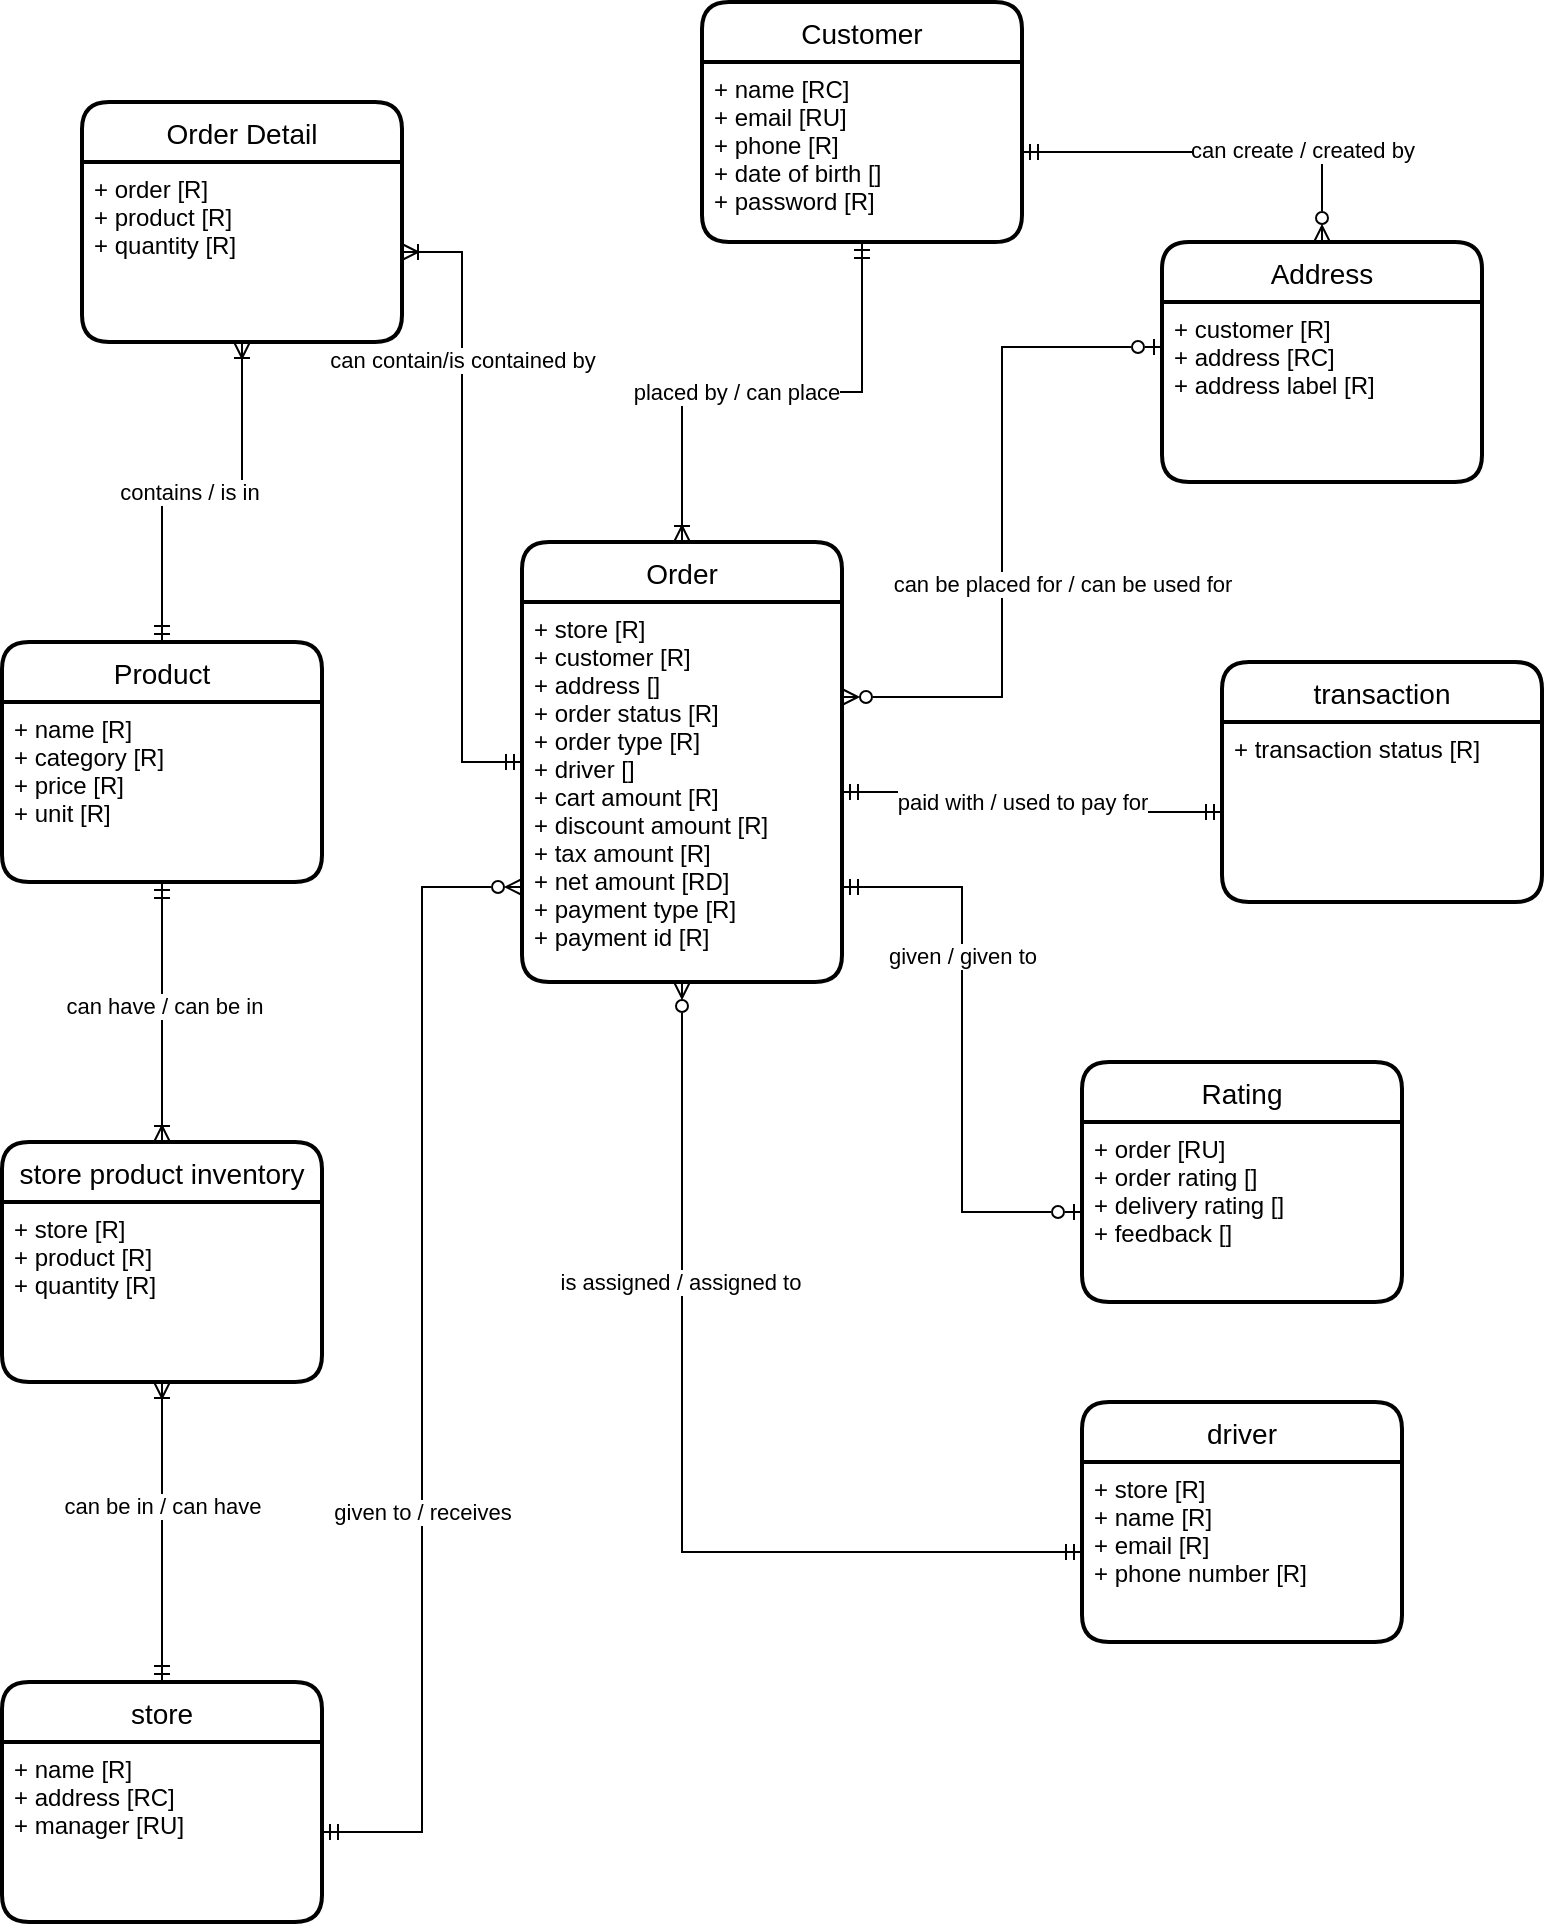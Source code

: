 <mxfile version="20.5.1" type="device"><diagram id="QnWgh-CoxAGfvFOK9yKD" name="Page-1"><mxGraphModel dx="901" dy="584" grid="1" gridSize="10" guides="1" tooltips="1" connect="1" arrows="1" fold="1" page="1" pageScale="1" pageWidth="850" pageHeight="1100" math="0" shadow="0"><root><mxCell id="0"/><mxCell id="1" parent="0"/><mxCell id="pFQYhQWqYADbL1v5RRKx-22" style="edgeStyle=orthogonalEdgeStyle;rounded=0;orthogonalLoop=1;jettySize=auto;html=1;entryX=1;entryY=0.5;entryDx=0;entryDy=0;endArrow=ERoneToMany;endFill=0;startArrow=ERmandOne;startFill=0;" edge="1" parent="1" source="pFQYhQWqYADbL1v5RRKx-1" target="pFQYhQWqYADbL1v5RRKx-4"><mxGeometry relative="1" as="geometry"/></mxCell><mxCell id="pFQYhQWqYADbL1v5RRKx-37" value="can contain/is contained by" style="edgeLabel;html=1;align=center;verticalAlign=middle;resizable=0;points=[];" vertex="1" connectable="0" parent="pFQYhQWqYADbL1v5RRKx-22"><mxGeometry x="0.467" relative="1" as="geometry"><mxPoint as="offset"/></mxGeometry></mxCell><mxCell id="pFQYhQWqYADbL1v5RRKx-1" value="Order" style="swimlane;childLayout=stackLayout;horizontal=1;startSize=30;horizontalStack=0;rounded=1;fontSize=14;fontStyle=0;strokeWidth=2;resizeParent=0;resizeLast=1;shadow=0;dashed=0;align=center;" vertex="1" parent="1"><mxGeometry x="320" y="310" width="160" height="220" as="geometry"/></mxCell><mxCell id="pFQYhQWqYADbL1v5RRKx-2" value="+ store [R]&#10;+ customer [R]&#10;+ address []&#10;+ order status [R]&#10;+ order type [R]&#10;+ driver []&#10;+ cart amount [R]&#10;+ discount amount [R]&#10;+ tax amount [R]&#10;+ net amount [RD]&#10;+ payment type [R]&#10;+ payment id [R]" style="align=left;strokeColor=none;fillColor=none;spacingLeft=4;fontSize=12;verticalAlign=top;resizable=0;rotatable=0;part=1;" vertex="1" parent="pFQYhQWqYADbL1v5RRKx-1"><mxGeometry y="30" width="160" height="190" as="geometry"/></mxCell><mxCell id="pFQYhQWqYADbL1v5RRKx-3" value="Order Detail" style="swimlane;childLayout=stackLayout;horizontal=1;startSize=30;horizontalStack=0;rounded=1;fontSize=14;fontStyle=0;strokeWidth=2;resizeParent=0;resizeLast=1;shadow=0;dashed=0;align=center;" vertex="1" parent="1"><mxGeometry x="100" y="90" width="160" height="120" as="geometry"/></mxCell><mxCell id="pFQYhQWqYADbL1v5RRKx-4" value="+ order [R]&#10;+ product [R]&#10;+ quantity [R]" style="align=left;strokeColor=none;fillColor=none;spacingLeft=4;fontSize=12;verticalAlign=top;resizable=0;rotatable=0;part=1;" vertex="1" parent="pFQYhQWqYADbL1v5RRKx-3"><mxGeometry y="30" width="160" height="90" as="geometry"/></mxCell><mxCell id="pFQYhQWqYADbL1v5RRKx-5" value="Customer" style="swimlane;childLayout=stackLayout;horizontal=1;startSize=30;horizontalStack=0;rounded=1;fontSize=14;fontStyle=0;strokeWidth=2;resizeParent=0;resizeLast=1;shadow=0;dashed=0;align=center;" vertex="1" parent="1"><mxGeometry x="410" y="40" width="160" height="120" as="geometry"/></mxCell><mxCell id="pFQYhQWqYADbL1v5RRKx-6" value="+ name [RC]&#10;+ email [RU]&#10;+ phone [R]&#10;+ date of birth []&#10;+ password [R]" style="align=left;strokeColor=none;fillColor=none;spacingLeft=4;fontSize=12;verticalAlign=top;resizable=0;rotatable=0;part=1;" vertex="1" parent="pFQYhQWqYADbL1v5RRKx-5"><mxGeometry y="30" width="160" height="90" as="geometry"/></mxCell><mxCell id="pFQYhQWqYADbL1v5RRKx-7" value="Address" style="swimlane;childLayout=stackLayout;horizontal=1;startSize=30;horizontalStack=0;rounded=1;fontSize=14;fontStyle=0;strokeWidth=2;resizeParent=0;resizeLast=1;shadow=0;dashed=0;align=center;" vertex="1" parent="1"><mxGeometry x="640" y="160" width="160" height="120" as="geometry"/></mxCell><mxCell id="pFQYhQWqYADbL1v5RRKx-8" value="+ customer [R]&#10;+ address [RC]&#10;+ address label [R]" style="align=left;strokeColor=none;fillColor=none;spacingLeft=4;fontSize=12;verticalAlign=top;resizable=0;rotatable=0;part=1;" vertex="1" parent="pFQYhQWqYADbL1v5RRKx-7"><mxGeometry y="30" width="160" height="90" as="geometry"/></mxCell><mxCell id="pFQYhQWqYADbL1v5RRKx-34" value="" style="edgeStyle=orthogonalEdgeStyle;rounded=0;orthogonalLoop=1;jettySize=auto;html=1;startArrow=ERoneToMany;startFill=0;endArrow=ERmandOne;endFill=0;entryX=0.5;entryY=0;entryDx=0;entryDy=0;exitX=0.5;exitY=1;exitDx=0;exitDy=0;" edge="1" parent="1" source="pFQYhQWqYADbL1v5RRKx-18" target="pFQYhQWqYADbL1v5RRKx-9"><mxGeometry relative="1" as="geometry"/></mxCell><mxCell id="pFQYhQWqYADbL1v5RRKx-45" value="can be in / can have" style="edgeLabel;html=1;align=center;verticalAlign=middle;resizable=0;points=[];" vertex="1" connectable="0" parent="pFQYhQWqYADbL1v5RRKx-34"><mxGeometry x="-0.173" relative="1" as="geometry"><mxPoint as="offset"/></mxGeometry></mxCell><mxCell id="pFQYhQWqYADbL1v5RRKx-9" value="store" style="swimlane;childLayout=stackLayout;horizontal=1;startSize=30;horizontalStack=0;rounded=1;fontSize=14;fontStyle=0;strokeWidth=2;resizeParent=0;resizeLast=1;shadow=0;dashed=0;align=center;" vertex="1" parent="1"><mxGeometry x="60" y="880" width="160" height="120" as="geometry"/></mxCell><mxCell id="pFQYhQWqYADbL1v5RRKx-10" value="+ name [R]&#10;+ address [RC]&#10;+ manager [RU]" style="align=left;strokeColor=none;fillColor=none;spacingLeft=4;fontSize=12;verticalAlign=top;resizable=0;rotatable=0;part=1;" vertex="1" parent="pFQYhQWqYADbL1v5RRKx-9"><mxGeometry y="30" width="160" height="90" as="geometry"/></mxCell><mxCell id="pFQYhQWqYADbL1v5RRKx-11" value="transaction" style="swimlane;childLayout=stackLayout;horizontal=1;startSize=30;horizontalStack=0;rounded=1;fontSize=14;fontStyle=0;strokeWidth=2;resizeParent=0;resizeLast=1;shadow=0;dashed=0;align=center;" vertex="1" parent="1"><mxGeometry x="670" y="370" width="160" height="120" as="geometry"/></mxCell><mxCell id="pFQYhQWqYADbL1v5RRKx-12" value="+ transaction status [R]" style="align=left;strokeColor=none;fillColor=none;spacingLeft=4;fontSize=12;verticalAlign=top;resizable=0;rotatable=0;part=1;" vertex="1" parent="pFQYhQWqYADbL1v5RRKx-11"><mxGeometry y="30" width="160" height="90" as="geometry"/></mxCell><mxCell id="pFQYhQWqYADbL1v5RRKx-13" value="Rating" style="swimlane;childLayout=stackLayout;horizontal=1;startSize=30;horizontalStack=0;rounded=1;fontSize=14;fontStyle=0;strokeWidth=2;resizeParent=0;resizeLast=1;shadow=0;dashed=0;align=center;" vertex="1" parent="1"><mxGeometry x="600" y="570" width="160" height="120" as="geometry"/></mxCell><mxCell id="pFQYhQWqYADbL1v5RRKx-14" value="+ order [RU]&#10;+ order rating []&#10;+ delivery rating []&#10;+ feedback []" style="align=left;strokeColor=none;fillColor=none;spacingLeft=4;fontSize=12;verticalAlign=top;resizable=0;rotatable=0;part=1;" vertex="1" parent="pFQYhQWqYADbL1v5RRKx-13"><mxGeometry y="30" width="160" height="90" as="geometry"/></mxCell><mxCell id="pFQYhQWqYADbL1v5RRKx-31" style="edgeStyle=orthogonalEdgeStyle;rounded=0;orthogonalLoop=1;jettySize=auto;html=1;entryX=0.5;entryY=1;entryDx=0;entryDy=0;startArrow=ERmandOne;startFill=0;endArrow=ERoneToMany;endFill=0;" edge="1" parent="1" source="pFQYhQWqYADbL1v5RRKx-15" target="pFQYhQWqYADbL1v5RRKx-4"><mxGeometry relative="1" as="geometry"/></mxCell><mxCell id="pFQYhQWqYADbL1v5RRKx-44" value="contains / is in&amp;nbsp;" style="edgeLabel;html=1;align=center;verticalAlign=middle;resizable=0;points=[];" vertex="1" connectable="0" parent="pFQYhQWqYADbL1v5RRKx-31"><mxGeometry x="-0.053" relative="1" as="geometry"><mxPoint as="offset"/></mxGeometry></mxCell><mxCell id="pFQYhQWqYADbL1v5RRKx-15" value="Product" style="swimlane;childLayout=stackLayout;horizontal=1;startSize=30;horizontalStack=0;rounded=1;fontSize=14;fontStyle=0;strokeWidth=2;resizeParent=0;resizeLast=1;shadow=0;dashed=0;align=center;" vertex="1" parent="1"><mxGeometry x="60" y="360" width="160" height="120" as="geometry"/></mxCell><mxCell id="pFQYhQWqYADbL1v5RRKx-16" value="+ name [R]&#10;+ category [R]&#10;+ price [R]&#10;+ unit [R]" style="align=left;strokeColor=none;fillColor=none;spacingLeft=4;fontSize=12;verticalAlign=top;resizable=0;rotatable=0;part=1;" vertex="1" parent="pFQYhQWqYADbL1v5RRKx-15"><mxGeometry y="30" width="160" height="90" as="geometry"/></mxCell><mxCell id="pFQYhQWqYADbL1v5RRKx-17" value="store product inventory" style="swimlane;childLayout=stackLayout;horizontal=1;startSize=30;horizontalStack=0;rounded=1;fontSize=14;fontStyle=0;strokeWidth=2;resizeParent=0;resizeLast=1;shadow=0;dashed=0;align=center;" vertex="1" parent="1"><mxGeometry x="60" y="610" width="160" height="120" as="geometry"/></mxCell><mxCell id="pFQYhQWqYADbL1v5RRKx-18" value="+ store [R]&#10;+ product [R]&#10;+ quantity [R]" style="align=left;strokeColor=none;fillColor=none;spacingLeft=4;fontSize=12;verticalAlign=top;resizable=0;rotatable=0;part=1;" vertex="1" parent="pFQYhQWqYADbL1v5RRKx-17"><mxGeometry y="30" width="160" height="90" as="geometry"/></mxCell><mxCell id="pFQYhQWqYADbL1v5RRKx-19" value="driver" style="swimlane;childLayout=stackLayout;horizontal=1;startSize=30;horizontalStack=0;rounded=1;fontSize=14;fontStyle=0;strokeWidth=2;resizeParent=0;resizeLast=1;shadow=0;dashed=0;align=center;" vertex="1" parent="1"><mxGeometry x="600" y="740" width="160" height="120" as="geometry"/></mxCell><mxCell id="pFQYhQWqYADbL1v5RRKx-20" value="+ store [R]&#10;+ name [R]&#10;+ email [R]&#10;+ phone number [R]" style="align=left;strokeColor=none;fillColor=none;spacingLeft=4;fontSize=12;verticalAlign=top;resizable=0;rotatable=0;part=1;" vertex="1" parent="pFQYhQWqYADbL1v5RRKx-19"><mxGeometry y="30" width="160" height="90" as="geometry"/></mxCell><mxCell id="pFQYhQWqYADbL1v5RRKx-24" style="edgeStyle=orthogonalEdgeStyle;rounded=0;orthogonalLoop=1;jettySize=auto;html=1;startArrow=ERmandOne;startFill=0;endArrow=ERoneToMany;endFill=0;" edge="1" parent="1" source="pFQYhQWqYADbL1v5RRKx-6" target="pFQYhQWqYADbL1v5RRKx-1"><mxGeometry relative="1" as="geometry"/></mxCell><mxCell id="pFQYhQWqYADbL1v5RRKx-38" value="placed by / can place&lt;br&gt;" style="edgeLabel;html=1;align=center;verticalAlign=middle;resizable=0;points=[];" vertex="1" connectable="0" parent="pFQYhQWqYADbL1v5RRKx-24"><mxGeometry x="0.15" relative="1" as="geometry"><mxPoint as="offset"/></mxGeometry></mxCell><mxCell id="pFQYhQWqYADbL1v5RRKx-25" style="edgeStyle=orthogonalEdgeStyle;rounded=0;orthogonalLoop=1;jettySize=auto;html=1;exitX=1;exitY=0.25;exitDx=0;exitDy=0;entryX=0;entryY=0.25;entryDx=0;entryDy=0;startArrow=ERzeroToMany;startFill=0;endArrow=ERzeroToOne;endFill=0;" edge="1" parent="1" source="pFQYhQWqYADbL1v5RRKx-2" target="pFQYhQWqYADbL1v5RRKx-8"><mxGeometry relative="1" as="geometry"/></mxCell><mxCell id="pFQYhQWqYADbL1v5RRKx-47" value="can be placed for / can be used for" style="edgeLabel;html=1;align=center;verticalAlign=middle;resizable=0;points=[];" vertex="1" connectable="0" parent="pFQYhQWqYADbL1v5RRKx-25"><mxGeometry x="-0.078" y="1" relative="1" as="geometry"><mxPoint x="31" y="18" as="offset"/></mxGeometry></mxCell><mxCell id="pFQYhQWqYADbL1v5RRKx-26" style="edgeStyle=orthogonalEdgeStyle;rounded=0;orthogonalLoop=1;jettySize=auto;html=1;entryX=0.5;entryY=0;entryDx=0;entryDy=0;startArrow=ERmandOne;startFill=0;endArrow=ERzeroToMany;endFill=0;" edge="1" parent="1" source="pFQYhQWqYADbL1v5RRKx-6" target="pFQYhQWqYADbL1v5RRKx-7"><mxGeometry relative="1" as="geometry"/></mxCell><mxCell id="pFQYhQWqYADbL1v5RRKx-39" value="can create / created by" style="edgeLabel;html=1;align=center;verticalAlign=middle;resizable=0;points=[];" vertex="1" connectable="0" parent="pFQYhQWqYADbL1v5RRKx-26"><mxGeometry x="-0.333" y="2" relative="1" as="geometry"><mxPoint x="75" y="1" as="offset"/></mxGeometry></mxCell><mxCell id="pFQYhQWqYADbL1v5RRKx-27" style="edgeStyle=orthogonalEdgeStyle;rounded=0;orthogonalLoop=1;jettySize=auto;html=1;entryX=1;entryY=0.5;entryDx=0;entryDy=0;startArrow=ERzeroToMany;startFill=0;endArrow=ERmandOne;endFill=0;exitX=0;exitY=0.75;exitDx=0;exitDy=0;" edge="1" parent="1" source="pFQYhQWqYADbL1v5RRKx-2" target="pFQYhQWqYADbL1v5RRKx-10"><mxGeometry relative="1" as="geometry"/></mxCell><mxCell id="pFQYhQWqYADbL1v5RRKx-43" value="given to / receives" style="edgeLabel;html=1;align=center;verticalAlign=middle;resizable=0;points=[];" vertex="1" connectable="0" parent="pFQYhQWqYADbL1v5RRKx-27"><mxGeometry x="0.266" relative="1" as="geometry"><mxPoint as="offset"/></mxGeometry></mxCell><mxCell id="pFQYhQWqYADbL1v5RRKx-28" style="edgeStyle=orthogonalEdgeStyle;rounded=0;orthogonalLoop=1;jettySize=auto;html=1;exitX=1;exitY=0.75;exitDx=0;exitDy=0;entryX=0;entryY=0.5;entryDx=0;entryDy=0;startArrow=ERmandOne;startFill=0;endArrow=ERzeroToOne;endFill=0;" edge="1" parent="1" source="pFQYhQWqYADbL1v5RRKx-2" target="pFQYhQWqYADbL1v5RRKx-14"><mxGeometry relative="1" as="geometry"/></mxCell><mxCell id="pFQYhQWqYADbL1v5RRKx-41" value="given / given to" style="edgeLabel;html=1;align=center;verticalAlign=middle;resizable=0;points=[];" vertex="1" connectable="0" parent="pFQYhQWqYADbL1v5RRKx-28"><mxGeometry x="-0.338" relative="1" as="geometry"><mxPoint y="1" as="offset"/></mxGeometry></mxCell><mxCell id="pFQYhQWqYADbL1v5RRKx-30" style="edgeStyle=orthogonalEdgeStyle;rounded=0;orthogonalLoop=1;jettySize=auto;html=1;startArrow=ERmandOne;startFill=0;endArrow=ERzeroToMany;endFill=0;" edge="1" parent="1" source="pFQYhQWqYADbL1v5RRKx-20" target="pFQYhQWqYADbL1v5RRKx-2"><mxGeometry relative="1" as="geometry"/></mxCell><mxCell id="pFQYhQWqYADbL1v5RRKx-42" value="is assigned / assigned to" style="edgeLabel;html=1;align=center;verticalAlign=middle;resizable=0;points=[];" vertex="1" connectable="0" parent="pFQYhQWqYADbL1v5RRKx-30"><mxGeometry x="0.381" y="1" relative="1" as="geometry"><mxPoint as="offset"/></mxGeometry></mxCell><mxCell id="pFQYhQWqYADbL1v5RRKx-32" style="edgeStyle=orthogonalEdgeStyle;rounded=0;orthogonalLoop=1;jettySize=auto;html=1;exitX=1;exitY=0.5;exitDx=0;exitDy=0;entryX=0;entryY=0.5;entryDx=0;entryDy=0;startArrow=ERmandOne;startFill=0;endArrow=ERmandOne;endFill=0;" edge="1" parent="1" source="pFQYhQWqYADbL1v5RRKx-2" target="pFQYhQWqYADbL1v5RRKx-12"><mxGeometry relative="1" as="geometry"/></mxCell><mxCell id="pFQYhQWqYADbL1v5RRKx-40" value="paid with / used to pay for&lt;br&gt;" style="edgeLabel;html=1;align=center;verticalAlign=middle;resizable=0;points=[];" vertex="1" connectable="0" parent="pFQYhQWqYADbL1v5RRKx-32"><mxGeometry x="-0.4" y="1" relative="1" as="geometry"><mxPoint x="30" y="6" as="offset"/></mxGeometry></mxCell><mxCell id="pFQYhQWqYADbL1v5RRKx-36" style="edgeStyle=orthogonalEdgeStyle;rounded=0;orthogonalLoop=1;jettySize=auto;html=1;exitX=0.5;exitY=0;exitDx=0;exitDy=0;entryX=0.5;entryY=1;entryDx=0;entryDy=0;startArrow=ERoneToMany;startFill=0;endArrow=ERmandOne;endFill=0;" edge="1" parent="1" source="pFQYhQWqYADbL1v5RRKx-17" target="pFQYhQWqYADbL1v5RRKx-16"><mxGeometry relative="1" as="geometry"/></mxCell><mxCell id="pFQYhQWqYADbL1v5RRKx-46" value="can have / can be in" style="edgeLabel;html=1;align=center;verticalAlign=middle;resizable=0;points=[];" vertex="1" connectable="0" parent="pFQYhQWqYADbL1v5RRKx-36"><mxGeometry x="0.046" y="-1" relative="1" as="geometry"><mxPoint as="offset"/></mxGeometry></mxCell></root></mxGraphModel></diagram></mxfile>